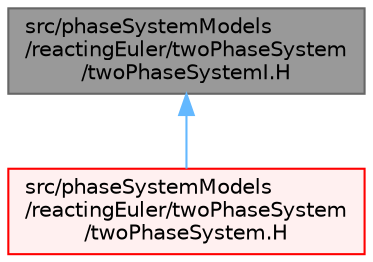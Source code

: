 digraph "src/phaseSystemModels/reactingEuler/twoPhaseSystem/twoPhaseSystemI.H"
{
 // LATEX_PDF_SIZE
  bgcolor="transparent";
  edge [fontname=Helvetica,fontsize=10,labelfontname=Helvetica,labelfontsize=10];
  node [fontname=Helvetica,fontsize=10,shape=box,height=0.2,width=0.4];
  Node1 [id="Node000001",label="src/phaseSystemModels\l/reactingEuler/twoPhaseSystem\l/twoPhaseSystemI.H",height=0.2,width=0.4,color="gray40", fillcolor="grey60", style="filled", fontcolor="black",tooltip=" "];
  Node1 -> Node2 [id="edge1_Node000001_Node000002",dir="back",color="steelblue1",style="solid",tooltip=" "];
  Node2 [id="Node000002",label="src/phaseSystemModels\l/reactingEuler/twoPhaseSystem\l/twoPhaseSystem.H",height=0.2,width=0.4,color="red", fillcolor="#FFF0F0", style="filled",URL="$reactingEuler_2twoPhaseSystem_2twoPhaseSystem_8H.html",tooltip=" "];
}
